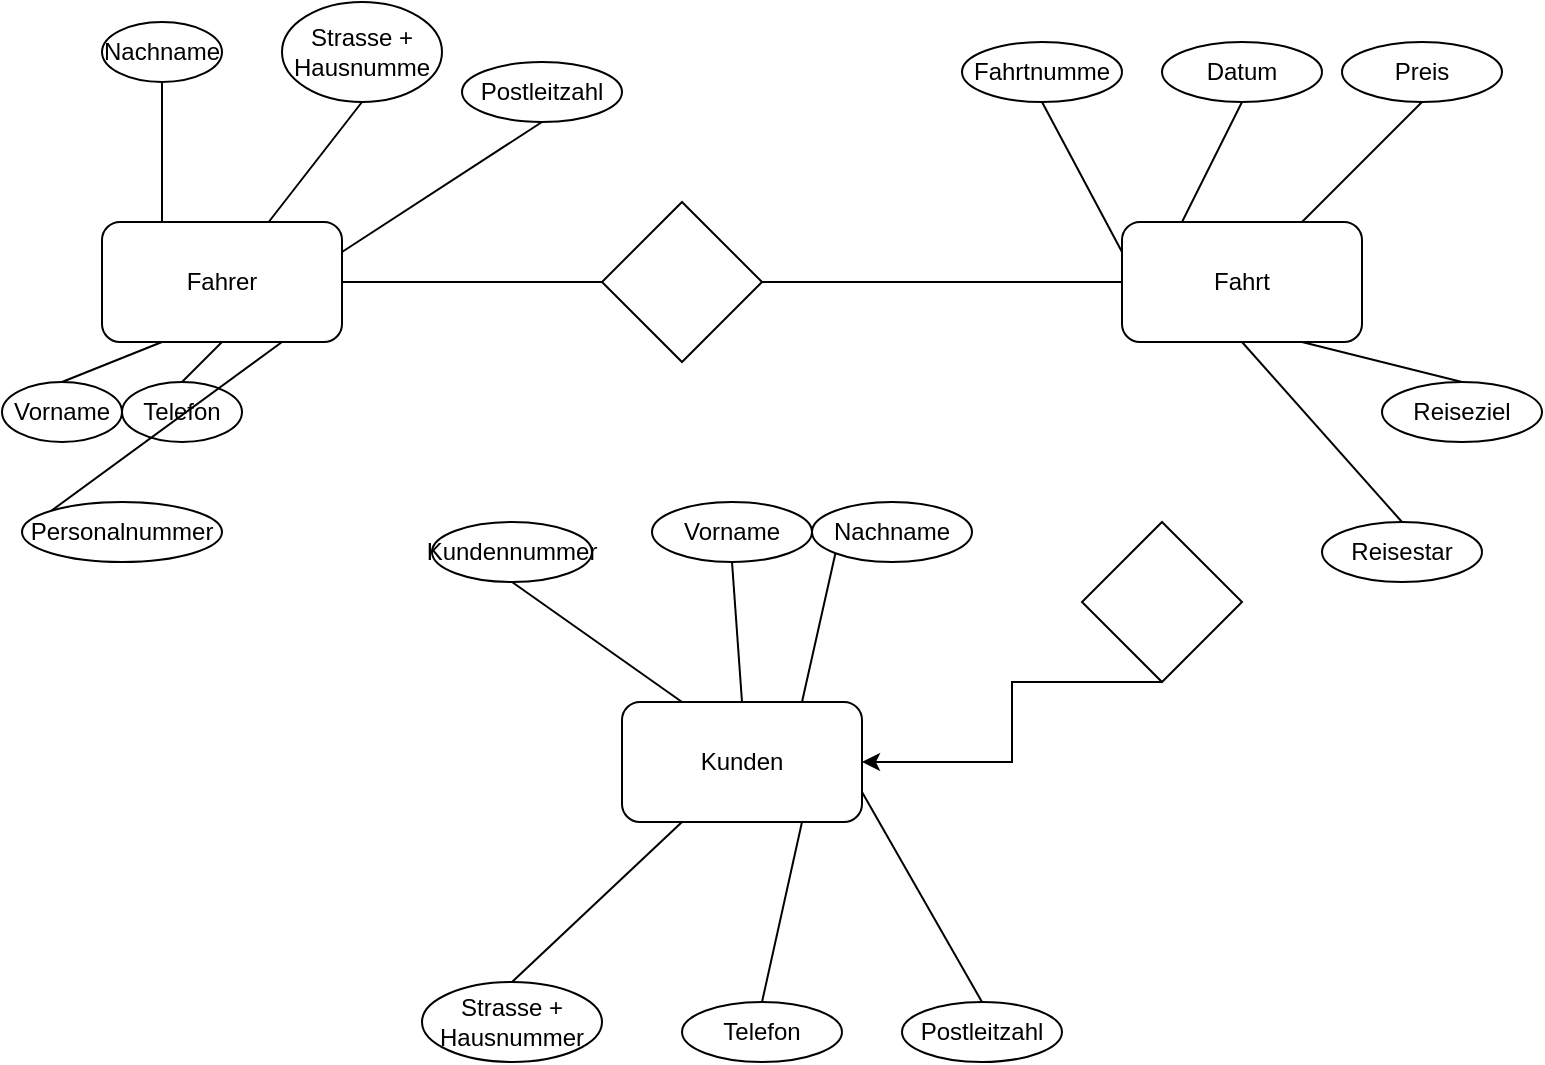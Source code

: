 <mxfile version="21.3.8" type="github">
  <diagram name="Page-1" id="oCzaxC6aKb-Bx4NQJ_RQ">
    <mxGraphModel dx="828" dy="438" grid="1" gridSize="10" guides="1" tooltips="1" connect="1" arrows="1" fold="1" page="1" pageScale="1" pageWidth="850" pageHeight="1100" math="0" shadow="0">
      <root>
        <mxCell id="0" />
        <mxCell id="1" parent="0" />
        <mxCell id="eKejvWs4PV88AK2ySX6n-1" value="Fahrer" style="rounded=1;whiteSpace=wrap;html=1;" vertex="1" parent="1">
          <mxGeometry x="70" y="150" width="120" height="60" as="geometry" />
        </mxCell>
        <mxCell id="eKejvWs4PV88AK2ySX6n-2" value="Fahrt" style="rounded=1;whiteSpace=wrap;html=1;" vertex="1" parent="1">
          <mxGeometry x="580" y="150" width="120" height="60" as="geometry" />
        </mxCell>
        <mxCell id="eKejvWs4PV88AK2ySX6n-4" value="Kunden" style="rounded=1;whiteSpace=wrap;html=1;" vertex="1" parent="1">
          <mxGeometry x="330" y="390" width="120" height="60" as="geometry" />
        </mxCell>
        <mxCell id="eKejvWs4PV88AK2ySX6n-6" value="Strasse + Hausnumme &lt;br/&gt;" style="ellipse;whiteSpace=wrap;html=1;" vertex="1" parent="1">
          <mxGeometry x="160" y="40" width="80" height="50" as="geometry" />
        </mxCell>
        <mxCell id="eKejvWs4PV88AK2ySX6n-8" value="Nachname &lt;br/&gt;" style="ellipse;whiteSpace=wrap;html=1;" vertex="1" parent="1">
          <mxGeometry x="70" y="50" width="60" height="30" as="geometry" />
        </mxCell>
        <mxCell id="eKejvWs4PV88AK2ySX6n-9" value="Telefon &lt;br/&gt;" style="ellipse;whiteSpace=wrap;html=1;" vertex="1" parent="1">
          <mxGeometry x="80" y="230" width="60" height="30" as="geometry" />
        </mxCell>
        <mxCell id="eKejvWs4PV88AK2ySX6n-10" value="Vorname &lt;br/&gt;" style="ellipse;whiteSpace=wrap;html=1;" vertex="1" parent="1">
          <mxGeometry x="20" y="230" width="60" height="30" as="geometry" />
        </mxCell>
        <mxCell id="eKejvWs4PV88AK2ySX6n-11" value="Postleitzahl &lt;br/&gt;" style="ellipse;whiteSpace=wrap;html=1;" vertex="1" parent="1">
          <mxGeometry x="250" y="70" width="80" height="30" as="geometry" />
        </mxCell>
        <mxCell id="eKejvWs4PV88AK2ySX6n-13" value="Personalnummer &lt;br/&gt;" style="ellipse;whiteSpace=wrap;html=1;" vertex="1" parent="1">
          <mxGeometry x="30" y="290" width="100" height="30" as="geometry" />
        </mxCell>
        <mxCell id="eKejvWs4PV88AK2ySX6n-20" value="" style="endArrow=none;html=1;rounded=0;entryX=0.5;entryY=1;entryDx=0;entryDy=0;" edge="1" parent="1" source="eKejvWs4PV88AK2ySX6n-1" target="eKejvWs4PV88AK2ySX6n-6">
          <mxGeometry width="50" height="50" relative="1" as="geometry">
            <mxPoint x="200" y="180" as="sourcePoint" />
            <mxPoint x="250" y="140" as="targetPoint" />
          </mxGeometry>
        </mxCell>
        <mxCell id="eKejvWs4PV88AK2ySX6n-24" value="" style="endArrow=none;html=1;rounded=0;exitX=0.5;exitY=0;exitDx=0;exitDy=0;entryX=0.5;entryY=1;entryDx=0;entryDy=0;" edge="1" parent="1" source="eKejvWs4PV88AK2ySX6n-9" target="eKejvWs4PV88AK2ySX6n-1">
          <mxGeometry width="50" height="50" relative="1" as="geometry">
            <mxPoint x="230" y="250" as="sourcePoint" />
            <mxPoint x="280" y="200" as="targetPoint" />
          </mxGeometry>
        </mxCell>
        <mxCell id="eKejvWs4PV88AK2ySX6n-25" value="" style="endArrow=none;html=1;rounded=0;exitX=0.5;exitY=0;exitDx=0;exitDy=0;entryX=0.25;entryY=1;entryDx=0;entryDy=0;" edge="1" parent="1" source="eKejvWs4PV88AK2ySX6n-10" target="eKejvWs4PV88AK2ySX6n-1">
          <mxGeometry width="50" height="50" relative="1" as="geometry">
            <mxPoint x="140" y="250" as="sourcePoint" />
            <mxPoint x="190" y="200" as="targetPoint" />
          </mxGeometry>
        </mxCell>
        <mxCell id="eKejvWs4PV88AK2ySX6n-26" value="" style="endArrow=none;html=1;rounded=0;exitX=0.25;exitY=0;exitDx=0;exitDy=0;entryX=0.5;entryY=1;entryDx=0;entryDy=0;" edge="1" parent="1" source="eKejvWs4PV88AK2ySX6n-1" target="eKejvWs4PV88AK2ySX6n-8">
          <mxGeometry width="50" height="50" relative="1" as="geometry">
            <mxPoint x="140" y="140" as="sourcePoint" />
            <mxPoint x="190" y="90" as="targetPoint" />
          </mxGeometry>
        </mxCell>
        <mxCell id="eKejvWs4PV88AK2ySX6n-28" value="" style="endArrow=none;html=1;rounded=0;exitX=1;exitY=0.25;exitDx=0;exitDy=0;entryX=0.5;entryY=1;entryDx=0;entryDy=0;" edge="1" parent="1" source="eKejvWs4PV88AK2ySX6n-1" target="eKejvWs4PV88AK2ySX6n-11">
          <mxGeometry width="50" height="50" relative="1" as="geometry">
            <mxPoint x="280" y="140" as="sourcePoint" />
            <mxPoint x="330" y="90" as="targetPoint" />
          </mxGeometry>
        </mxCell>
        <mxCell id="eKejvWs4PV88AK2ySX6n-29" value="" style="endArrow=none;html=1;rounded=0;entryX=0.75;entryY=1;entryDx=0;entryDy=0;exitX=0;exitY=0;exitDx=0;exitDy=0;" edge="1" parent="1" source="eKejvWs4PV88AK2ySX6n-13" target="eKejvWs4PV88AK2ySX6n-1">
          <mxGeometry width="50" height="50" relative="1" as="geometry">
            <mxPoint x="320" y="250" as="sourcePoint" />
            <mxPoint x="370" y="200" as="targetPoint" />
          </mxGeometry>
        </mxCell>
        <mxCell id="eKejvWs4PV88AK2ySX6n-31" value="Datum &lt;br/&gt;" style="ellipse;whiteSpace=wrap;html=1;" vertex="1" parent="1">
          <mxGeometry x="600" y="60" width="80" height="30" as="geometry" />
        </mxCell>
        <mxCell id="eKejvWs4PV88AK2ySX6n-32" value="Preis &lt;br/&gt;" style="ellipse;whiteSpace=wrap;html=1;" vertex="1" parent="1">
          <mxGeometry x="690" y="60" width="80" height="30" as="geometry" />
        </mxCell>
        <mxCell id="eKejvWs4PV88AK2ySX6n-33" value="Reisestar &lt;br/&gt;" style="ellipse;whiteSpace=wrap;html=1;" vertex="1" parent="1">
          <mxGeometry x="680" y="300" width="80" height="30" as="geometry" />
        </mxCell>
        <mxCell id="eKejvWs4PV88AK2ySX6n-34" value="Reiseziel" style="ellipse;whiteSpace=wrap;html=1;" vertex="1" parent="1">
          <mxGeometry x="710" y="230" width="80" height="30" as="geometry" />
        </mxCell>
        <mxCell id="eKejvWs4PV88AK2ySX6n-35" value="Fahrtnumme " style="ellipse;whiteSpace=wrap;html=1;" vertex="1" parent="1">
          <mxGeometry x="500" y="60" width="80" height="30" as="geometry" />
        </mxCell>
        <mxCell id="eKejvWs4PV88AK2ySX6n-36" value="" style="endArrow=none;html=1;rounded=0;exitX=0.25;exitY=0;exitDx=0;exitDy=0;entryX=0.5;entryY=1;entryDx=0;entryDy=0;" edge="1" parent="1" source="eKejvWs4PV88AK2ySX6n-2" target="eKejvWs4PV88AK2ySX6n-31">
          <mxGeometry width="50" height="50" relative="1" as="geometry">
            <mxPoint x="430" y="140" as="sourcePoint" />
            <mxPoint x="480" y="90" as="targetPoint" />
          </mxGeometry>
        </mxCell>
        <mxCell id="eKejvWs4PV88AK2ySX6n-37" value="" style="endArrow=none;html=1;rounded=0;entryX=0.5;entryY=1;entryDx=0;entryDy=0;exitX=0;exitY=0.25;exitDx=0;exitDy=0;" edge="1" parent="1" source="eKejvWs4PV88AK2ySX6n-2" target="eKejvWs4PV88AK2ySX6n-35">
          <mxGeometry width="50" height="50" relative="1" as="geometry">
            <mxPoint x="380" y="180" as="sourcePoint" />
            <mxPoint x="430" y="130" as="targetPoint" />
          </mxGeometry>
        </mxCell>
        <mxCell id="eKejvWs4PV88AK2ySX6n-38" value="" style="endArrow=none;html=1;rounded=0;exitX=0.5;exitY=0;exitDx=0;exitDy=0;entryX=0.5;entryY=1;entryDx=0;entryDy=0;" edge="1" parent="1" source="eKejvWs4PV88AK2ySX6n-33" target="eKejvWs4PV88AK2ySX6n-2">
          <mxGeometry width="50" height="50" relative="1" as="geometry">
            <mxPoint x="420" y="260" as="sourcePoint" />
            <mxPoint x="470" y="210" as="targetPoint" />
          </mxGeometry>
        </mxCell>
        <mxCell id="eKejvWs4PV88AK2ySX6n-39" value="" style="endArrow=none;html=1;rounded=0;entryX=0.75;entryY=1;entryDx=0;entryDy=0;exitX=0.5;exitY=0;exitDx=0;exitDy=0;" edge="1" parent="1" source="eKejvWs4PV88AK2ySX6n-34" target="eKejvWs4PV88AK2ySX6n-2">
          <mxGeometry width="50" height="50" relative="1" as="geometry">
            <mxPoint x="480" y="260" as="sourcePoint" />
            <mxPoint x="530" y="210" as="targetPoint" />
          </mxGeometry>
        </mxCell>
        <mxCell id="eKejvWs4PV88AK2ySX6n-40" value="" style="endArrow=none;html=1;rounded=0;entryX=0.5;entryY=1;entryDx=0;entryDy=0;exitX=0.75;exitY=0;exitDx=0;exitDy=0;" edge="1" parent="1" source="eKejvWs4PV88AK2ySX6n-2" target="eKejvWs4PV88AK2ySX6n-32">
          <mxGeometry width="50" height="50" relative="1" as="geometry">
            <mxPoint x="480" y="260" as="sourcePoint" />
            <mxPoint x="530" y="210" as="targetPoint" />
          </mxGeometry>
        </mxCell>
        <mxCell id="eKejvWs4PV88AK2ySX6n-41" value="Kundennummer &lt;br/&gt;" style="ellipse;whiteSpace=wrap;html=1;" vertex="1" parent="1">
          <mxGeometry x="235" y="300" width="80" height="30" as="geometry" />
        </mxCell>
        <mxCell id="eKejvWs4PV88AK2ySX6n-42" value="Nachname &lt;br/&gt;" style="ellipse;whiteSpace=wrap;html=1;" vertex="1" parent="1">
          <mxGeometry x="425" y="290" width="80" height="30" as="geometry" />
        </mxCell>
        <mxCell id="eKejvWs4PV88AK2ySX6n-43" value="Vorname &lt;br/&gt;" style="ellipse;whiteSpace=wrap;html=1;" vertex="1" parent="1">
          <mxGeometry x="345" y="290" width="80" height="30" as="geometry" />
        </mxCell>
        <mxCell id="eKejvWs4PV88AK2ySX6n-44" value="Strasse + Hausnummer &lt;br/&gt;" style="ellipse;whiteSpace=wrap;html=1;" vertex="1" parent="1">
          <mxGeometry x="230" y="530" width="90" height="40" as="geometry" />
        </mxCell>
        <mxCell id="eKejvWs4PV88AK2ySX6n-45" value="Postleitzahl" style="ellipse;whiteSpace=wrap;html=1;" vertex="1" parent="1">
          <mxGeometry x="470" y="540" width="80" height="30" as="geometry" />
        </mxCell>
        <mxCell id="eKejvWs4PV88AK2ySX6n-46" value="Telefon &lt;br/&gt;" style="ellipse;whiteSpace=wrap;html=1;" vertex="1" parent="1">
          <mxGeometry x="360" y="540" width="80" height="30" as="geometry" />
        </mxCell>
        <mxCell id="eKejvWs4PV88AK2ySX6n-47" value="" style="endArrow=none;html=1;rounded=0;entryX=0.75;entryY=1;entryDx=0;entryDy=0;exitX=0.5;exitY=0;exitDx=0;exitDy=0;" edge="1" parent="1" source="eKejvWs4PV88AK2ySX6n-46" target="eKejvWs4PV88AK2ySX6n-4">
          <mxGeometry width="50" height="50" relative="1" as="geometry">
            <mxPoint x="590" y="350" as="sourcePoint" />
            <mxPoint x="640" y="300" as="targetPoint" />
          </mxGeometry>
        </mxCell>
        <mxCell id="eKejvWs4PV88AK2ySX6n-48" value="" style="endArrow=none;html=1;rounded=0;entryX=0.5;entryY=1;entryDx=0;entryDy=0;exitX=0.25;exitY=0;exitDx=0;exitDy=0;" edge="1" parent="1" source="eKejvWs4PV88AK2ySX6n-4" target="eKejvWs4PV88AK2ySX6n-41">
          <mxGeometry width="50" height="50" relative="1" as="geometry">
            <mxPoint x="600" y="200" as="sourcePoint" />
            <mxPoint x="650" y="150" as="targetPoint" />
          </mxGeometry>
        </mxCell>
        <mxCell id="eKejvWs4PV88AK2ySX6n-49" value="" style="endArrow=none;html=1;rounded=0;entryX=0.5;entryY=1;entryDx=0;entryDy=0;exitX=0.5;exitY=0;exitDx=0;exitDy=0;" edge="1" parent="1" source="eKejvWs4PV88AK2ySX6n-4" target="eKejvWs4PV88AK2ySX6n-43">
          <mxGeometry width="50" height="50" relative="1" as="geometry">
            <mxPoint x="715" y="110" as="sourcePoint" />
            <mxPoint x="765" y="60" as="targetPoint" />
          </mxGeometry>
        </mxCell>
        <mxCell id="eKejvWs4PV88AK2ySX6n-51" value="" style="endArrow=none;html=1;rounded=0;exitX=0.75;exitY=0;exitDx=0;exitDy=0;entryX=0;entryY=1;entryDx=0;entryDy=0;" edge="1" parent="1" source="eKejvWs4PV88AK2ySX6n-4" target="eKejvWs4PV88AK2ySX6n-42">
          <mxGeometry width="50" height="50" relative="1" as="geometry">
            <mxPoint x="760" y="150" as="sourcePoint" />
            <mxPoint x="810" y="100" as="targetPoint" />
          </mxGeometry>
        </mxCell>
        <mxCell id="eKejvWs4PV88AK2ySX6n-52" value="" style="endArrow=none;html=1;rounded=0;entryX=0.25;entryY=1;entryDx=0;entryDy=0;exitX=0.5;exitY=0;exitDx=0;exitDy=0;" edge="1" parent="1" source="eKejvWs4PV88AK2ySX6n-44" target="eKejvWs4PV88AK2ySX6n-4">
          <mxGeometry width="50" height="50" relative="1" as="geometry">
            <mxPoint x="640" y="260" as="sourcePoint" />
            <mxPoint x="690" y="210" as="targetPoint" />
          </mxGeometry>
        </mxCell>
        <mxCell id="eKejvWs4PV88AK2ySX6n-54" value="" style="endArrow=none;html=1;rounded=0;entryX=1;entryY=0.75;entryDx=0;entryDy=0;exitX=0.5;exitY=0;exitDx=0;exitDy=0;" edge="1" parent="1" source="eKejvWs4PV88AK2ySX6n-45" target="eKejvWs4PV88AK2ySX6n-4">
          <mxGeometry width="50" height="50" relative="1" as="geometry">
            <mxPoint x="740" y="260" as="sourcePoint" />
            <mxPoint x="790" y="210" as="targetPoint" />
          </mxGeometry>
        </mxCell>
        <mxCell id="eKejvWs4PV88AK2ySX6n-56" value="" style="rhombus;whiteSpace=wrap;html=1;" vertex="1" parent="1">
          <mxGeometry x="320" y="140" width="80" height="80" as="geometry" />
        </mxCell>
        <mxCell id="eKejvWs4PV88AK2ySX6n-61" value="" style="endArrow=none;html=1;rounded=0;entryX=0;entryY=0.5;entryDx=0;entryDy=0;exitX=1;exitY=0.5;exitDx=0;exitDy=0;" edge="1" parent="1" source="eKejvWs4PV88AK2ySX6n-1" target="eKejvWs4PV88AK2ySX6n-56">
          <mxGeometry width="50" height="50" relative="1" as="geometry">
            <mxPoint x="290" y="250" as="sourcePoint" />
            <mxPoint x="340" y="200" as="targetPoint" />
            <Array as="points">
              <mxPoint x="290" y="180" />
            </Array>
          </mxGeometry>
        </mxCell>
        <mxCell id="eKejvWs4PV88AK2ySX6n-65" value="" style="endArrow=none;html=1;rounded=0;entryX=0;entryY=0.5;entryDx=0;entryDy=0;exitX=1;exitY=0.5;exitDx=0;exitDy=0;" edge="1" parent="1" source="eKejvWs4PV88AK2ySX6n-56" target="eKejvWs4PV88AK2ySX6n-2">
          <mxGeometry width="50" height="50" relative="1" as="geometry">
            <mxPoint x="380" y="240" as="sourcePoint" />
            <mxPoint x="430" y="190" as="targetPoint" />
          </mxGeometry>
        </mxCell>
        <mxCell id="eKejvWs4PV88AK2ySX6n-74" style="edgeStyle=elbowEdgeStyle;rounded=0;orthogonalLoop=1;jettySize=auto;html=1;exitX=0.5;exitY=1;exitDx=0;exitDy=0;entryX=1;entryY=0.5;entryDx=0;entryDy=0;" edge="1" parent="1" source="eKejvWs4PV88AK2ySX6n-68" target="eKejvWs4PV88AK2ySX6n-4">
          <mxGeometry relative="1" as="geometry" />
        </mxCell>
        <mxCell id="eKejvWs4PV88AK2ySX6n-68" value="" style="rhombus;whiteSpace=wrap;html=1;" vertex="1" parent="1">
          <mxGeometry x="560" y="300" width="80" height="80" as="geometry" />
        </mxCell>
      </root>
    </mxGraphModel>
  </diagram>
</mxfile>
